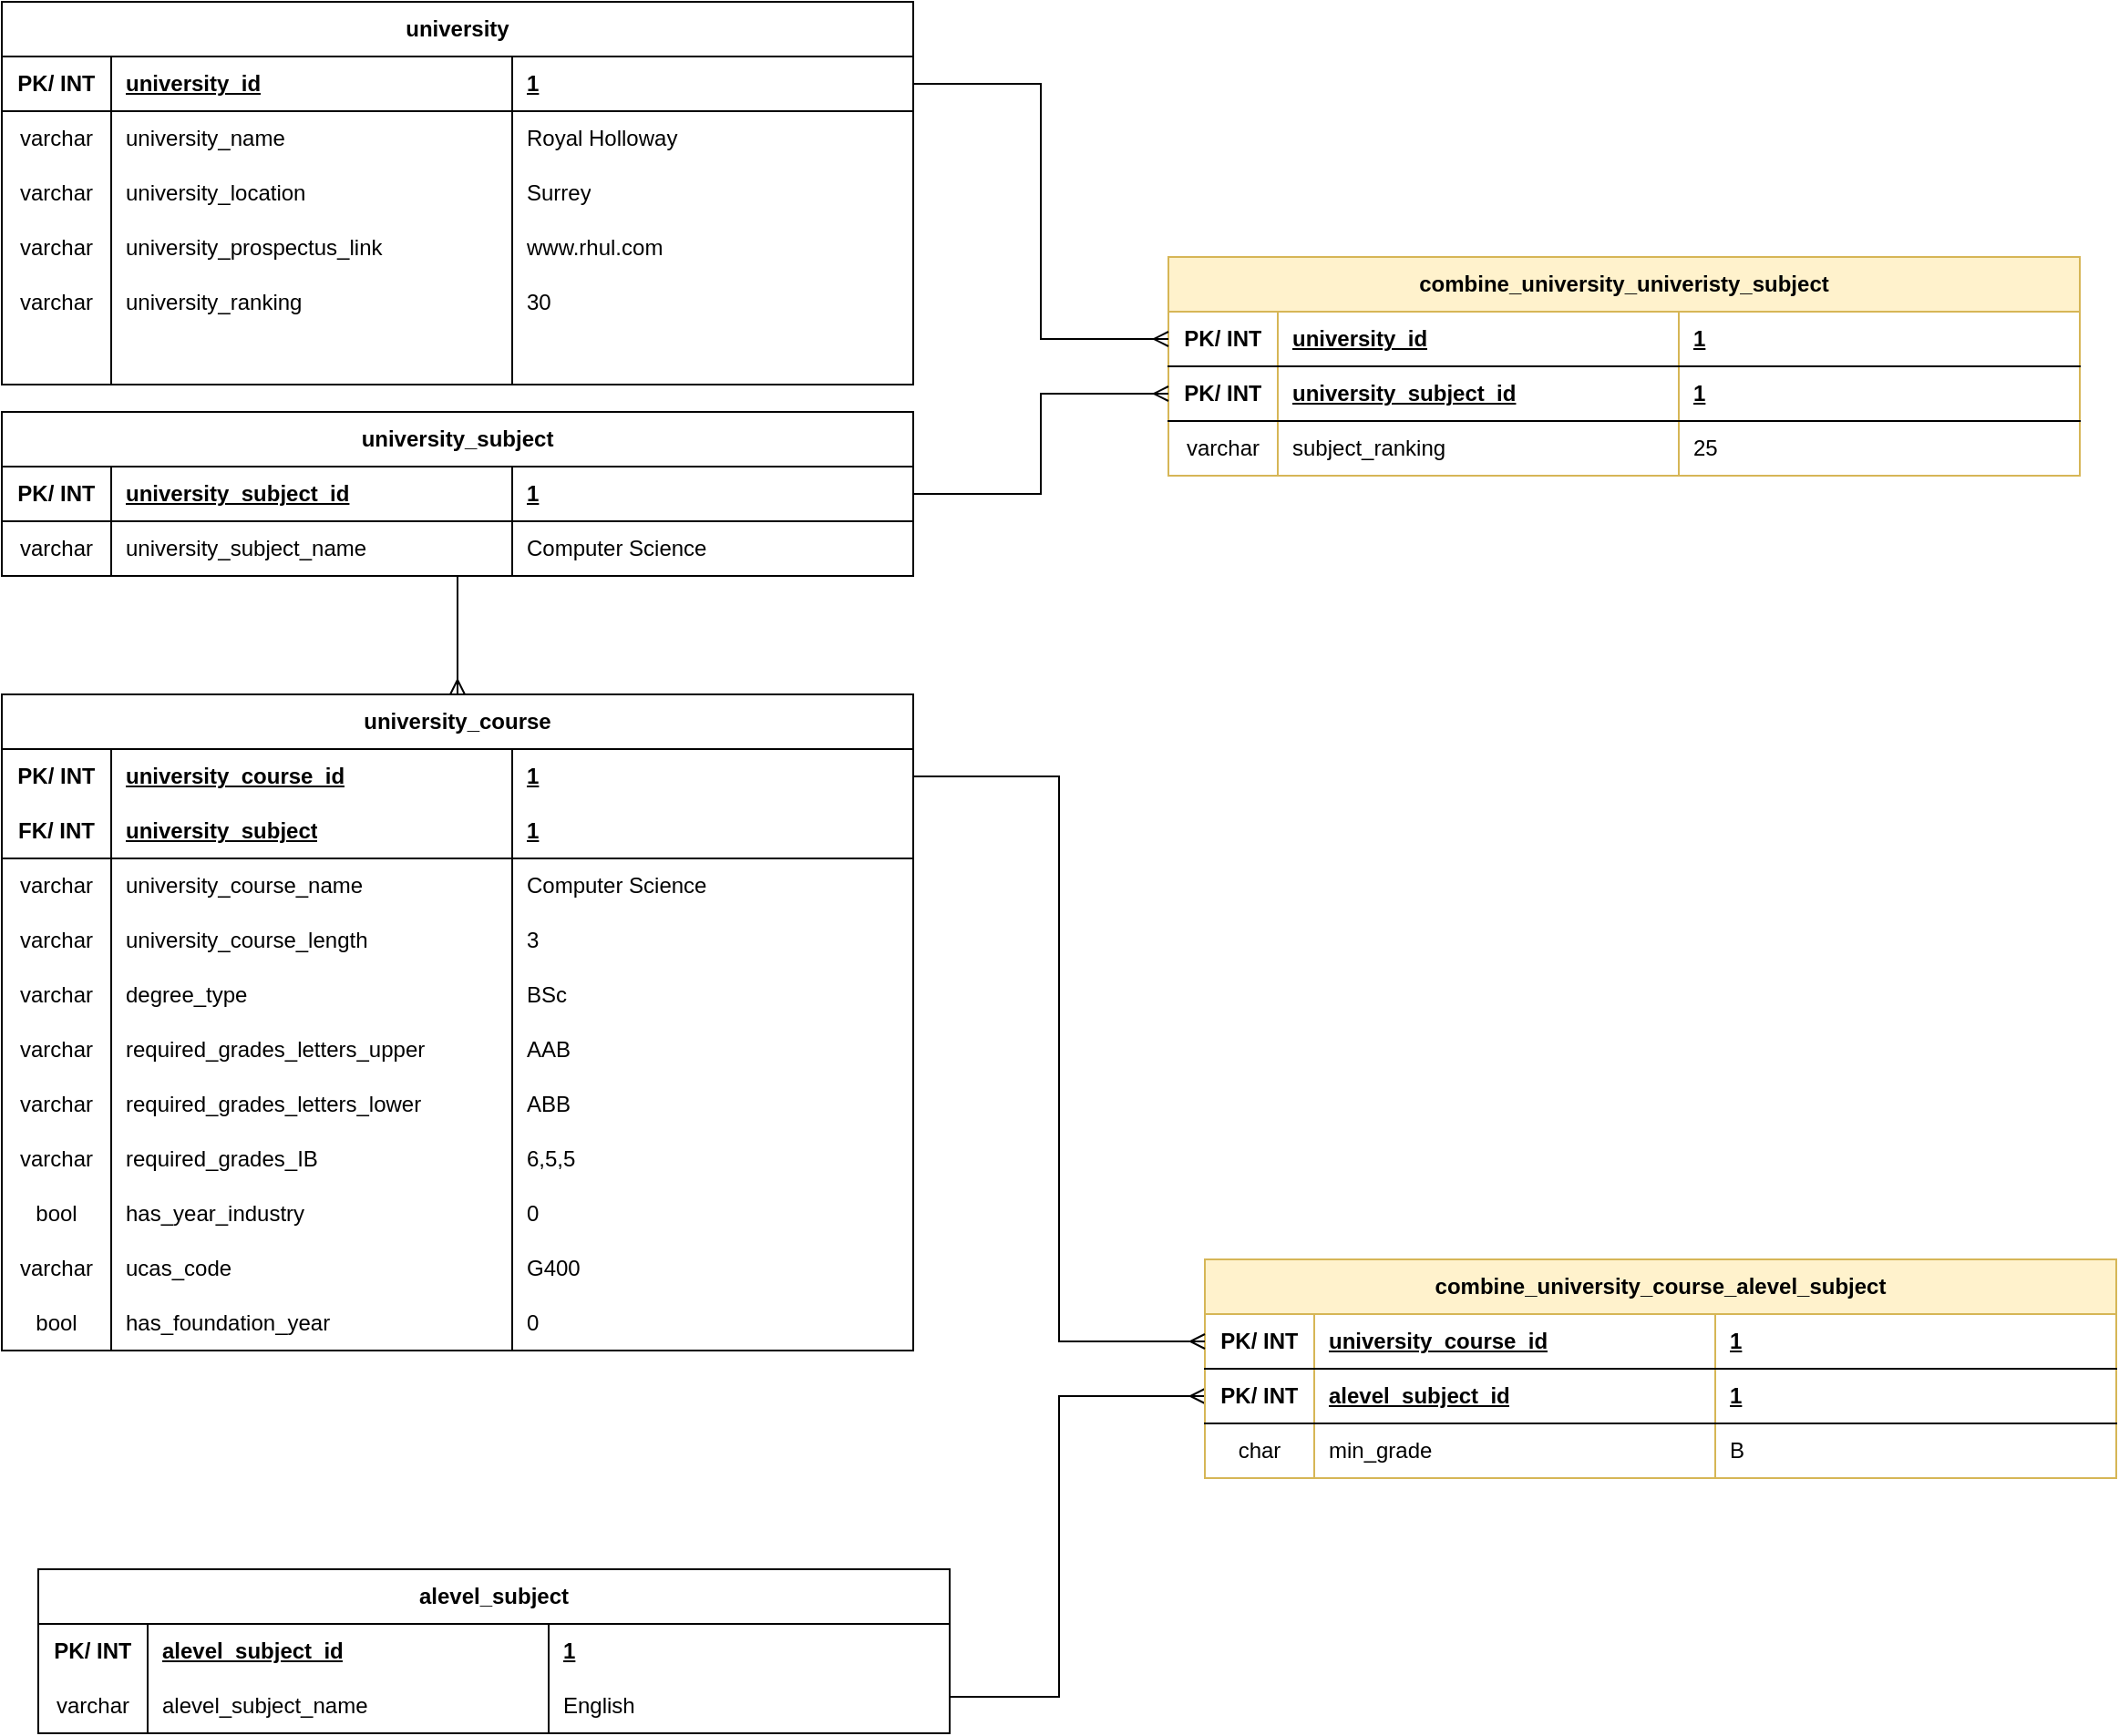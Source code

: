<mxfile version="22.1.5" type="device">
  <diagram id="NCw8GWIrJKOiBaYc2oQc" name="Page-1">
    <mxGraphModel dx="2261" dy="754" grid="1" gridSize="10" guides="1" tooltips="1" connect="1" arrows="1" fold="1" page="1" pageScale="1" pageWidth="827" pageHeight="1169" math="0" shadow="0">
      <root>
        <mxCell id="0" />
        <mxCell id="1" parent="0" />
        <mxCell id="Q75kxT6VUDJnrVXfF_M9-63" value="university_course" style="shape=table;startSize=30;container=1;collapsible=1;childLayout=tableLayout;fixedRows=1;rowLines=0;fontStyle=1;align=center;resizeLast=1;html=1;whiteSpace=wrap;" vertex="1" parent="1">
          <mxGeometry x="-490" y="390" width="500" height="360" as="geometry" />
        </mxCell>
        <mxCell id="Q75kxT6VUDJnrVXfF_M9-64" value="" style="shape=tableRow;horizontal=0;startSize=0;swimlaneHead=0;swimlaneBody=0;fillColor=none;collapsible=0;dropTarget=0;points=[[0,0.5],[1,0.5]];portConstraint=eastwest;top=0;left=0;right=0;bottom=0;html=1;" vertex="1" parent="Q75kxT6VUDJnrVXfF_M9-63">
          <mxGeometry y="30" width="500" height="30" as="geometry" />
        </mxCell>
        <mxCell id="Q75kxT6VUDJnrVXfF_M9-65" value="&lt;div&gt;PK/ INT&lt;/div&gt;" style="shape=partialRectangle;connectable=0;fillColor=none;top=0;left=0;bottom=0;right=0;fontStyle=1;overflow=hidden;html=1;whiteSpace=wrap;" vertex="1" parent="Q75kxT6VUDJnrVXfF_M9-64">
          <mxGeometry width="60" height="30" as="geometry">
            <mxRectangle width="60" height="30" as="alternateBounds" />
          </mxGeometry>
        </mxCell>
        <mxCell id="Q75kxT6VUDJnrVXfF_M9-66" value="university_course_id" style="shape=partialRectangle;connectable=0;fillColor=none;top=0;left=0;bottom=0;right=0;align=left;spacingLeft=6;fontStyle=5;overflow=hidden;html=1;whiteSpace=wrap;" vertex="1" parent="Q75kxT6VUDJnrVXfF_M9-64">
          <mxGeometry x="60" width="220" height="30" as="geometry">
            <mxRectangle width="220" height="30" as="alternateBounds" />
          </mxGeometry>
        </mxCell>
        <mxCell id="Q75kxT6VUDJnrVXfF_M9-112" value="1" style="shape=partialRectangle;connectable=0;fillColor=none;top=0;left=0;bottom=0;right=0;align=left;spacingLeft=6;fontStyle=5;overflow=hidden;html=1;whiteSpace=wrap;" vertex="1" parent="Q75kxT6VUDJnrVXfF_M9-64">
          <mxGeometry x="280" width="220" height="30" as="geometry">
            <mxRectangle width="220" height="30" as="alternateBounds" />
          </mxGeometry>
        </mxCell>
        <mxCell id="Q75kxT6VUDJnrVXfF_M9-67" value="" style="shape=tableRow;horizontal=0;startSize=0;swimlaneHead=0;swimlaneBody=0;fillColor=none;collapsible=0;dropTarget=0;points=[[0,0.5],[1,0.5]];portConstraint=eastwest;top=0;left=0;right=0;bottom=1;html=1;" vertex="1" parent="Q75kxT6VUDJnrVXfF_M9-63">
          <mxGeometry y="60" width="500" height="30" as="geometry" />
        </mxCell>
        <mxCell id="Q75kxT6VUDJnrVXfF_M9-68" value="FK/ INT" style="shape=partialRectangle;connectable=0;fillColor=none;top=0;left=0;bottom=0;right=0;fontStyle=1;overflow=hidden;html=1;whiteSpace=wrap;" vertex="1" parent="Q75kxT6VUDJnrVXfF_M9-67">
          <mxGeometry width="60" height="30" as="geometry">
            <mxRectangle width="60" height="30" as="alternateBounds" />
          </mxGeometry>
        </mxCell>
        <mxCell id="Q75kxT6VUDJnrVXfF_M9-69" value="university_subject" style="shape=partialRectangle;connectable=0;fillColor=none;top=0;left=0;bottom=0;right=0;align=left;spacingLeft=6;fontStyle=5;overflow=hidden;html=1;whiteSpace=wrap;" vertex="1" parent="Q75kxT6VUDJnrVXfF_M9-67">
          <mxGeometry x="60" width="220" height="30" as="geometry">
            <mxRectangle width="220" height="30" as="alternateBounds" />
          </mxGeometry>
        </mxCell>
        <mxCell id="Q75kxT6VUDJnrVXfF_M9-113" value="1" style="shape=partialRectangle;connectable=0;fillColor=none;top=0;left=0;bottom=0;right=0;align=left;spacingLeft=6;fontStyle=5;overflow=hidden;html=1;whiteSpace=wrap;" vertex="1" parent="Q75kxT6VUDJnrVXfF_M9-67">
          <mxGeometry x="280" width="220" height="30" as="geometry">
            <mxRectangle width="220" height="30" as="alternateBounds" />
          </mxGeometry>
        </mxCell>
        <mxCell id="Q75kxT6VUDJnrVXfF_M9-70" value="" style="shape=tableRow;horizontal=0;startSize=0;swimlaneHead=0;swimlaneBody=0;fillColor=none;collapsible=0;dropTarget=0;points=[[0,0.5],[1,0.5]];portConstraint=eastwest;top=0;left=0;right=0;bottom=0;html=1;" vertex="1" parent="Q75kxT6VUDJnrVXfF_M9-63">
          <mxGeometry y="90" width="500" height="30" as="geometry" />
        </mxCell>
        <mxCell id="Q75kxT6VUDJnrVXfF_M9-71" value="&lt;div&gt;varchar&lt;/div&gt;" style="shape=partialRectangle;connectable=0;fillColor=none;top=0;left=0;bottom=0;right=0;editable=1;overflow=hidden;html=1;whiteSpace=wrap;" vertex="1" parent="Q75kxT6VUDJnrVXfF_M9-70">
          <mxGeometry width="60" height="30" as="geometry">
            <mxRectangle width="60" height="30" as="alternateBounds" />
          </mxGeometry>
        </mxCell>
        <mxCell id="Q75kxT6VUDJnrVXfF_M9-72" value="university_course_name" style="shape=partialRectangle;connectable=0;fillColor=none;top=0;left=0;bottom=0;right=0;align=left;spacingLeft=6;overflow=hidden;html=1;whiteSpace=wrap;" vertex="1" parent="Q75kxT6VUDJnrVXfF_M9-70">
          <mxGeometry x="60" width="220" height="30" as="geometry">
            <mxRectangle width="220" height="30" as="alternateBounds" />
          </mxGeometry>
        </mxCell>
        <mxCell id="Q75kxT6VUDJnrVXfF_M9-114" value="Computer Science" style="shape=partialRectangle;connectable=0;fillColor=none;top=0;left=0;bottom=0;right=0;align=left;spacingLeft=6;overflow=hidden;html=1;whiteSpace=wrap;" vertex="1" parent="Q75kxT6VUDJnrVXfF_M9-70">
          <mxGeometry x="280" width="220" height="30" as="geometry">
            <mxRectangle width="220" height="30" as="alternateBounds" />
          </mxGeometry>
        </mxCell>
        <mxCell id="Q75kxT6VUDJnrVXfF_M9-73" value="" style="shape=tableRow;horizontal=0;startSize=0;swimlaneHead=0;swimlaneBody=0;fillColor=none;collapsible=0;dropTarget=0;points=[[0,0.5],[1,0.5]];portConstraint=eastwest;top=0;left=0;right=0;bottom=0;html=1;" vertex="1" parent="Q75kxT6VUDJnrVXfF_M9-63">
          <mxGeometry y="120" width="500" height="30" as="geometry" />
        </mxCell>
        <mxCell id="Q75kxT6VUDJnrVXfF_M9-74" value="varchar" style="shape=partialRectangle;connectable=0;fillColor=none;top=0;left=0;bottom=0;right=0;editable=1;overflow=hidden;html=1;whiteSpace=wrap;" vertex="1" parent="Q75kxT6VUDJnrVXfF_M9-73">
          <mxGeometry width="60" height="30" as="geometry">
            <mxRectangle width="60" height="30" as="alternateBounds" />
          </mxGeometry>
        </mxCell>
        <mxCell id="Q75kxT6VUDJnrVXfF_M9-75" value="university_course_length" style="shape=partialRectangle;connectable=0;fillColor=none;top=0;left=0;bottom=0;right=0;align=left;spacingLeft=6;overflow=hidden;html=1;whiteSpace=wrap;" vertex="1" parent="Q75kxT6VUDJnrVXfF_M9-73">
          <mxGeometry x="60" width="220" height="30" as="geometry">
            <mxRectangle width="220" height="30" as="alternateBounds" />
          </mxGeometry>
        </mxCell>
        <mxCell id="Q75kxT6VUDJnrVXfF_M9-115" value="3" style="shape=partialRectangle;connectable=0;fillColor=none;top=0;left=0;bottom=0;right=0;align=left;spacingLeft=6;overflow=hidden;html=1;whiteSpace=wrap;" vertex="1" parent="Q75kxT6VUDJnrVXfF_M9-73">
          <mxGeometry x="280" width="220" height="30" as="geometry">
            <mxRectangle width="220" height="30" as="alternateBounds" />
          </mxGeometry>
        </mxCell>
        <mxCell id="Q75kxT6VUDJnrVXfF_M9-106" style="shape=tableRow;horizontal=0;startSize=0;swimlaneHead=0;swimlaneBody=0;fillColor=none;collapsible=0;dropTarget=0;points=[[0,0.5],[1,0.5]];portConstraint=eastwest;top=0;left=0;right=0;bottom=0;html=1;" vertex="1" parent="Q75kxT6VUDJnrVXfF_M9-63">
          <mxGeometry y="150" width="500" height="30" as="geometry" />
        </mxCell>
        <mxCell id="Q75kxT6VUDJnrVXfF_M9-107" value="varchar" style="shape=partialRectangle;connectable=0;fillColor=none;top=0;left=0;bottom=0;right=0;editable=1;overflow=hidden;html=1;whiteSpace=wrap;" vertex="1" parent="Q75kxT6VUDJnrVXfF_M9-106">
          <mxGeometry width="60" height="30" as="geometry">
            <mxRectangle width="60" height="30" as="alternateBounds" />
          </mxGeometry>
        </mxCell>
        <mxCell id="Q75kxT6VUDJnrVXfF_M9-108" value="degree_type" style="shape=partialRectangle;connectable=0;fillColor=none;top=0;left=0;bottom=0;right=0;align=left;spacingLeft=6;overflow=hidden;html=1;whiteSpace=wrap;" vertex="1" parent="Q75kxT6VUDJnrVXfF_M9-106">
          <mxGeometry x="60" width="220" height="30" as="geometry">
            <mxRectangle width="220" height="30" as="alternateBounds" />
          </mxGeometry>
        </mxCell>
        <mxCell id="Q75kxT6VUDJnrVXfF_M9-116" value="BSc" style="shape=partialRectangle;connectable=0;fillColor=none;top=0;left=0;bottom=0;right=0;align=left;spacingLeft=6;overflow=hidden;html=1;whiteSpace=wrap;" vertex="1" parent="Q75kxT6VUDJnrVXfF_M9-106">
          <mxGeometry x="280" width="220" height="30" as="geometry">
            <mxRectangle width="220" height="30" as="alternateBounds" />
          </mxGeometry>
        </mxCell>
        <mxCell id="Q75kxT6VUDJnrVXfF_M9-103" style="shape=tableRow;horizontal=0;startSize=0;swimlaneHead=0;swimlaneBody=0;fillColor=none;collapsible=0;dropTarget=0;points=[[0,0.5],[1,0.5]];portConstraint=eastwest;top=0;left=0;right=0;bottom=0;html=1;" vertex="1" parent="Q75kxT6VUDJnrVXfF_M9-63">
          <mxGeometry y="180" width="500" height="30" as="geometry" />
        </mxCell>
        <mxCell id="Q75kxT6VUDJnrVXfF_M9-104" value="varchar" style="shape=partialRectangle;connectable=0;fillColor=none;top=0;left=0;bottom=0;right=0;editable=1;overflow=hidden;html=1;whiteSpace=wrap;" vertex="1" parent="Q75kxT6VUDJnrVXfF_M9-103">
          <mxGeometry width="60" height="30" as="geometry">
            <mxRectangle width="60" height="30" as="alternateBounds" />
          </mxGeometry>
        </mxCell>
        <mxCell id="Q75kxT6VUDJnrVXfF_M9-105" value="required_grades_letters_upper" style="shape=partialRectangle;connectable=0;fillColor=none;top=0;left=0;bottom=0;right=0;align=left;spacingLeft=6;overflow=hidden;html=1;whiteSpace=wrap;" vertex="1" parent="Q75kxT6VUDJnrVXfF_M9-103">
          <mxGeometry x="60" width="220" height="30" as="geometry">
            <mxRectangle width="220" height="30" as="alternateBounds" />
          </mxGeometry>
        </mxCell>
        <mxCell id="Q75kxT6VUDJnrVXfF_M9-117" value="AAB" style="shape=partialRectangle;connectable=0;fillColor=none;top=0;left=0;bottom=0;right=0;align=left;spacingLeft=6;overflow=hidden;html=1;whiteSpace=wrap;" vertex="1" parent="Q75kxT6VUDJnrVXfF_M9-103">
          <mxGeometry x="280" width="220" height="30" as="geometry">
            <mxRectangle width="220" height="30" as="alternateBounds" />
          </mxGeometry>
        </mxCell>
        <mxCell id="Q75kxT6VUDJnrVXfF_M9-100" style="shape=tableRow;horizontal=0;startSize=0;swimlaneHead=0;swimlaneBody=0;fillColor=none;collapsible=0;dropTarget=0;points=[[0,0.5],[1,0.5]];portConstraint=eastwest;top=0;left=0;right=0;bottom=0;html=1;" vertex="1" parent="Q75kxT6VUDJnrVXfF_M9-63">
          <mxGeometry y="210" width="500" height="30" as="geometry" />
        </mxCell>
        <mxCell id="Q75kxT6VUDJnrVXfF_M9-101" value="varchar" style="shape=partialRectangle;connectable=0;fillColor=none;top=0;left=0;bottom=0;right=0;editable=1;overflow=hidden;html=1;whiteSpace=wrap;" vertex="1" parent="Q75kxT6VUDJnrVXfF_M9-100">
          <mxGeometry width="60" height="30" as="geometry">
            <mxRectangle width="60" height="30" as="alternateBounds" />
          </mxGeometry>
        </mxCell>
        <mxCell id="Q75kxT6VUDJnrVXfF_M9-102" value="required_grades_letters_lower" style="shape=partialRectangle;connectable=0;fillColor=none;top=0;left=0;bottom=0;right=0;align=left;spacingLeft=6;overflow=hidden;html=1;whiteSpace=wrap;" vertex="1" parent="Q75kxT6VUDJnrVXfF_M9-100">
          <mxGeometry x="60" width="220" height="30" as="geometry">
            <mxRectangle width="220" height="30" as="alternateBounds" />
          </mxGeometry>
        </mxCell>
        <mxCell id="Q75kxT6VUDJnrVXfF_M9-118" value="ABB" style="shape=partialRectangle;connectable=0;fillColor=none;top=0;left=0;bottom=0;right=0;align=left;spacingLeft=6;overflow=hidden;html=1;whiteSpace=wrap;" vertex="1" parent="Q75kxT6VUDJnrVXfF_M9-100">
          <mxGeometry x="280" width="220" height="30" as="geometry">
            <mxRectangle width="220" height="30" as="alternateBounds" />
          </mxGeometry>
        </mxCell>
        <mxCell id="Q75kxT6VUDJnrVXfF_M9-97" style="shape=tableRow;horizontal=0;startSize=0;swimlaneHead=0;swimlaneBody=0;fillColor=none;collapsible=0;dropTarget=0;points=[[0,0.5],[1,0.5]];portConstraint=eastwest;top=0;left=0;right=0;bottom=0;html=1;" vertex="1" parent="Q75kxT6VUDJnrVXfF_M9-63">
          <mxGeometry y="240" width="500" height="30" as="geometry" />
        </mxCell>
        <mxCell id="Q75kxT6VUDJnrVXfF_M9-98" value="varchar" style="shape=partialRectangle;connectable=0;fillColor=none;top=0;left=0;bottom=0;right=0;editable=1;overflow=hidden;html=1;whiteSpace=wrap;" vertex="1" parent="Q75kxT6VUDJnrVXfF_M9-97">
          <mxGeometry width="60" height="30" as="geometry">
            <mxRectangle width="60" height="30" as="alternateBounds" />
          </mxGeometry>
        </mxCell>
        <mxCell id="Q75kxT6VUDJnrVXfF_M9-99" value="required_grades_IB" style="shape=partialRectangle;connectable=0;fillColor=none;top=0;left=0;bottom=0;right=0;align=left;spacingLeft=6;overflow=hidden;html=1;whiteSpace=wrap;" vertex="1" parent="Q75kxT6VUDJnrVXfF_M9-97">
          <mxGeometry x="60" width="220" height="30" as="geometry">
            <mxRectangle width="220" height="30" as="alternateBounds" />
          </mxGeometry>
        </mxCell>
        <mxCell id="Q75kxT6VUDJnrVXfF_M9-119" value="6,5,5" style="shape=partialRectangle;connectable=0;fillColor=none;top=0;left=0;bottom=0;right=0;align=left;spacingLeft=6;overflow=hidden;html=1;whiteSpace=wrap;" vertex="1" parent="Q75kxT6VUDJnrVXfF_M9-97">
          <mxGeometry x="280" width="220" height="30" as="geometry">
            <mxRectangle width="220" height="30" as="alternateBounds" />
          </mxGeometry>
        </mxCell>
        <mxCell id="Q75kxT6VUDJnrVXfF_M9-94" style="shape=tableRow;horizontal=0;startSize=0;swimlaneHead=0;swimlaneBody=0;fillColor=none;collapsible=0;dropTarget=0;points=[[0,0.5],[1,0.5]];portConstraint=eastwest;top=0;left=0;right=0;bottom=0;html=1;" vertex="1" parent="Q75kxT6VUDJnrVXfF_M9-63">
          <mxGeometry y="270" width="500" height="30" as="geometry" />
        </mxCell>
        <mxCell id="Q75kxT6VUDJnrVXfF_M9-95" value="bool" style="shape=partialRectangle;connectable=0;fillColor=none;top=0;left=0;bottom=0;right=0;editable=1;overflow=hidden;html=1;whiteSpace=wrap;" vertex="1" parent="Q75kxT6VUDJnrVXfF_M9-94">
          <mxGeometry width="60" height="30" as="geometry">
            <mxRectangle width="60" height="30" as="alternateBounds" />
          </mxGeometry>
        </mxCell>
        <mxCell id="Q75kxT6VUDJnrVXfF_M9-96" value="has_year_industry" style="shape=partialRectangle;connectable=0;fillColor=none;top=0;left=0;bottom=0;right=0;align=left;spacingLeft=6;overflow=hidden;html=1;whiteSpace=wrap;" vertex="1" parent="Q75kxT6VUDJnrVXfF_M9-94">
          <mxGeometry x="60" width="220" height="30" as="geometry">
            <mxRectangle width="220" height="30" as="alternateBounds" />
          </mxGeometry>
        </mxCell>
        <mxCell id="Q75kxT6VUDJnrVXfF_M9-120" value="0" style="shape=partialRectangle;connectable=0;fillColor=none;top=0;left=0;bottom=0;right=0;align=left;spacingLeft=6;overflow=hidden;html=1;whiteSpace=wrap;" vertex="1" parent="Q75kxT6VUDJnrVXfF_M9-94">
          <mxGeometry x="280" width="220" height="30" as="geometry">
            <mxRectangle width="220" height="30" as="alternateBounds" />
          </mxGeometry>
        </mxCell>
        <mxCell id="Q75kxT6VUDJnrVXfF_M9-91" style="shape=tableRow;horizontal=0;startSize=0;swimlaneHead=0;swimlaneBody=0;fillColor=none;collapsible=0;dropTarget=0;points=[[0,0.5],[1,0.5]];portConstraint=eastwest;top=0;left=0;right=0;bottom=0;html=1;" vertex="1" parent="Q75kxT6VUDJnrVXfF_M9-63">
          <mxGeometry y="300" width="500" height="30" as="geometry" />
        </mxCell>
        <mxCell id="Q75kxT6VUDJnrVXfF_M9-92" value="varchar" style="shape=partialRectangle;connectable=0;fillColor=none;top=0;left=0;bottom=0;right=0;editable=1;overflow=hidden;html=1;whiteSpace=wrap;" vertex="1" parent="Q75kxT6VUDJnrVXfF_M9-91">
          <mxGeometry width="60" height="30" as="geometry">
            <mxRectangle width="60" height="30" as="alternateBounds" />
          </mxGeometry>
        </mxCell>
        <mxCell id="Q75kxT6VUDJnrVXfF_M9-93" value="ucas_code" style="shape=partialRectangle;connectable=0;fillColor=none;top=0;left=0;bottom=0;right=0;align=left;spacingLeft=6;overflow=hidden;html=1;whiteSpace=wrap;" vertex="1" parent="Q75kxT6VUDJnrVXfF_M9-91">
          <mxGeometry x="60" width="220" height="30" as="geometry">
            <mxRectangle width="220" height="30" as="alternateBounds" />
          </mxGeometry>
        </mxCell>
        <mxCell id="Q75kxT6VUDJnrVXfF_M9-121" value="&lt;div&gt;G400&lt;/div&gt;" style="shape=partialRectangle;connectable=0;fillColor=none;top=0;left=0;bottom=0;right=0;align=left;spacingLeft=6;overflow=hidden;html=1;whiteSpace=wrap;" vertex="1" parent="Q75kxT6VUDJnrVXfF_M9-91">
          <mxGeometry x="280" width="220" height="30" as="geometry">
            <mxRectangle width="220" height="30" as="alternateBounds" />
          </mxGeometry>
        </mxCell>
        <mxCell id="Q75kxT6VUDJnrVXfF_M9-206" style="shape=tableRow;horizontal=0;startSize=0;swimlaneHead=0;swimlaneBody=0;fillColor=none;collapsible=0;dropTarget=0;points=[[0,0.5],[1,0.5]];portConstraint=eastwest;top=0;left=0;right=0;bottom=0;html=1;" vertex="1" parent="Q75kxT6VUDJnrVXfF_M9-63">
          <mxGeometry y="330" width="500" height="30" as="geometry" />
        </mxCell>
        <mxCell id="Q75kxT6VUDJnrVXfF_M9-207" value="bool" style="shape=partialRectangle;connectable=0;fillColor=none;top=0;left=0;bottom=0;right=0;editable=1;overflow=hidden;html=1;whiteSpace=wrap;" vertex="1" parent="Q75kxT6VUDJnrVXfF_M9-206">
          <mxGeometry width="60" height="30" as="geometry">
            <mxRectangle width="60" height="30" as="alternateBounds" />
          </mxGeometry>
        </mxCell>
        <mxCell id="Q75kxT6VUDJnrVXfF_M9-208" value="has_foundation_year" style="shape=partialRectangle;connectable=0;fillColor=none;top=0;left=0;bottom=0;right=0;align=left;spacingLeft=6;overflow=hidden;html=1;whiteSpace=wrap;" vertex="1" parent="Q75kxT6VUDJnrVXfF_M9-206">
          <mxGeometry x="60" width="220" height="30" as="geometry">
            <mxRectangle width="220" height="30" as="alternateBounds" />
          </mxGeometry>
        </mxCell>
        <mxCell id="Q75kxT6VUDJnrVXfF_M9-209" value="0" style="shape=partialRectangle;connectable=0;fillColor=none;top=0;left=0;bottom=0;right=0;align=left;spacingLeft=6;overflow=hidden;html=1;whiteSpace=wrap;" vertex="1" parent="Q75kxT6VUDJnrVXfF_M9-206">
          <mxGeometry x="280" width="220" height="30" as="geometry">
            <mxRectangle width="220" height="30" as="alternateBounds" />
          </mxGeometry>
        </mxCell>
        <mxCell id="Q75kxT6VUDJnrVXfF_M9-292" style="edgeStyle=orthogonalEdgeStyle;rounded=0;orthogonalLoop=1;jettySize=auto;html=1;entryX=0;entryY=0.5;entryDx=0;entryDy=0;endArrow=ERmany;endFill=0;" edge="1" parent="1" source="Q75kxT6VUDJnrVXfF_M9-124" target="Q75kxT6VUDJnrVXfF_M9-283">
          <mxGeometry relative="1" as="geometry">
            <Array as="points">
              <mxPoint x="-210" y="940" />
              <mxPoint x="90" y="940" />
              <mxPoint x="90" y="945" />
            </Array>
          </mxGeometry>
        </mxCell>
        <mxCell id="Q75kxT6VUDJnrVXfF_M9-124" value="alevel_subject" style="shape=table;startSize=30;container=1;collapsible=1;childLayout=tableLayout;fixedRows=1;rowLines=0;fontStyle=1;align=center;resizeLast=1;html=1;whiteSpace=wrap;" vertex="1" parent="1">
          <mxGeometry x="-470" y="870" width="500" height="90" as="geometry" />
        </mxCell>
        <mxCell id="Q75kxT6VUDJnrVXfF_M9-125" value="" style="shape=tableRow;horizontal=0;startSize=0;swimlaneHead=0;swimlaneBody=0;fillColor=none;collapsible=0;dropTarget=0;points=[[0,0.5],[1,0.5]];portConstraint=eastwest;top=0;left=0;right=0;bottom=0;html=1;" vertex="1" parent="Q75kxT6VUDJnrVXfF_M9-124">
          <mxGeometry y="30" width="500" height="30" as="geometry" />
        </mxCell>
        <mxCell id="Q75kxT6VUDJnrVXfF_M9-126" value="&lt;div&gt;PK/ INT&lt;/div&gt;" style="shape=partialRectangle;connectable=0;fillColor=none;top=0;left=0;bottom=0;right=0;fontStyle=1;overflow=hidden;html=1;whiteSpace=wrap;" vertex="1" parent="Q75kxT6VUDJnrVXfF_M9-125">
          <mxGeometry width="60" height="30" as="geometry">
            <mxRectangle width="60" height="30" as="alternateBounds" />
          </mxGeometry>
        </mxCell>
        <mxCell id="Q75kxT6VUDJnrVXfF_M9-127" value="alevel_subject_id" style="shape=partialRectangle;connectable=0;fillColor=none;top=0;left=0;bottom=0;right=0;align=left;spacingLeft=6;fontStyle=5;overflow=hidden;html=1;whiteSpace=wrap;" vertex="1" parent="Q75kxT6VUDJnrVXfF_M9-125">
          <mxGeometry x="60" width="220" height="30" as="geometry">
            <mxRectangle width="220" height="30" as="alternateBounds" />
          </mxGeometry>
        </mxCell>
        <mxCell id="Q75kxT6VUDJnrVXfF_M9-128" value="1" style="shape=partialRectangle;connectable=0;fillColor=none;top=0;left=0;bottom=0;right=0;align=left;spacingLeft=6;fontStyle=5;overflow=hidden;html=1;whiteSpace=wrap;" vertex="1" parent="Q75kxT6VUDJnrVXfF_M9-125">
          <mxGeometry x="280" width="220" height="30" as="geometry">
            <mxRectangle width="220" height="30" as="alternateBounds" />
          </mxGeometry>
        </mxCell>
        <mxCell id="Q75kxT6VUDJnrVXfF_M9-133" value="" style="shape=tableRow;horizontal=0;startSize=0;swimlaneHead=0;swimlaneBody=0;fillColor=none;collapsible=0;dropTarget=0;points=[[0,0.5],[1,0.5]];portConstraint=eastwest;top=0;left=0;right=0;bottom=0;html=1;" vertex="1" parent="Q75kxT6VUDJnrVXfF_M9-124">
          <mxGeometry y="60" width="500" height="30" as="geometry" />
        </mxCell>
        <mxCell id="Q75kxT6VUDJnrVXfF_M9-134" value="&lt;div&gt;varchar&lt;/div&gt;" style="shape=partialRectangle;connectable=0;fillColor=none;top=0;left=0;bottom=0;right=0;editable=1;overflow=hidden;html=1;whiteSpace=wrap;" vertex="1" parent="Q75kxT6VUDJnrVXfF_M9-133">
          <mxGeometry width="60" height="30" as="geometry">
            <mxRectangle width="60" height="30" as="alternateBounds" />
          </mxGeometry>
        </mxCell>
        <mxCell id="Q75kxT6VUDJnrVXfF_M9-135" value="alevel_subject_name" style="shape=partialRectangle;connectable=0;fillColor=none;top=0;left=0;bottom=0;right=0;align=left;spacingLeft=6;overflow=hidden;html=1;whiteSpace=wrap;" vertex="1" parent="Q75kxT6VUDJnrVXfF_M9-133">
          <mxGeometry x="60" width="220" height="30" as="geometry">
            <mxRectangle width="220" height="30" as="alternateBounds" />
          </mxGeometry>
        </mxCell>
        <mxCell id="Q75kxT6VUDJnrVXfF_M9-136" value="English" style="shape=partialRectangle;connectable=0;fillColor=none;top=0;left=0;bottom=0;right=0;align=left;spacingLeft=6;overflow=hidden;html=1;whiteSpace=wrap;" vertex="1" parent="Q75kxT6VUDJnrVXfF_M9-133">
          <mxGeometry x="280" width="220" height="30" as="geometry">
            <mxRectangle width="220" height="30" as="alternateBounds" />
          </mxGeometry>
        </mxCell>
        <mxCell id="Q75kxT6VUDJnrVXfF_M9-295" style="edgeStyle=orthogonalEdgeStyle;rounded=0;orthogonalLoop=1;jettySize=auto;html=1;exitX=0.5;exitY=1;exitDx=0;exitDy=0;entryX=0.5;entryY=0;entryDx=0;entryDy=0;endArrow=ERmany;endFill=0;" edge="1" parent="1" source="Q75kxT6VUDJnrVXfF_M9-165" target="Q75kxT6VUDJnrVXfF_M9-63">
          <mxGeometry relative="1" as="geometry" />
        </mxCell>
        <mxCell id="Q75kxT6VUDJnrVXfF_M9-165" value="university_subject" style="shape=table;startSize=30;container=1;collapsible=1;childLayout=tableLayout;fixedRows=1;rowLines=0;fontStyle=1;align=center;resizeLast=1;html=1;whiteSpace=wrap;" vertex="1" parent="1">
          <mxGeometry x="-490" y="235" width="500" height="90" as="geometry" />
        </mxCell>
        <mxCell id="Q75kxT6VUDJnrVXfF_M9-170" value="" style="shape=tableRow;horizontal=0;startSize=0;swimlaneHead=0;swimlaneBody=0;fillColor=none;collapsible=0;dropTarget=0;points=[[0,0.5],[1,0.5]];portConstraint=eastwest;top=0;left=0;right=0;bottom=1;html=1;" vertex="1" parent="Q75kxT6VUDJnrVXfF_M9-165">
          <mxGeometry y="30" width="500" height="30" as="geometry" />
        </mxCell>
        <mxCell id="Q75kxT6VUDJnrVXfF_M9-171" value="PK/ INT" style="shape=partialRectangle;connectable=0;fillColor=none;top=0;left=0;bottom=0;right=0;fontStyle=1;overflow=hidden;html=1;whiteSpace=wrap;" vertex="1" parent="Q75kxT6VUDJnrVXfF_M9-170">
          <mxGeometry width="60" height="30" as="geometry">
            <mxRectangle width="60" height="30" as="alternateBounds" />
          </mxGeometry>
        </mxCell>
        <mxCell id="Q75kxT6VUDJnrVXfF_M9-172" value="university_subject_id" style="shape=partialRectangle;connectable=0;fillColor=none;top=0;left=0;bottom=0;right=0;align=left;spacingLeft=6;fontStyle=5;overflow=hidden;html=1;whiteSpace=wrap;" vertex="1" parent="Q75kxT6VUDJnrVXfF_M9-170">
          <mxGeometry x="60" width="220" height="30" as="geometry">
            <mxRectangle width="220" height="30" as="alternateBounds" />
          </mxGeometry>
        </mxCell>
        <mxCell id="Q75kxT6VUDJnrVXfF_M9-173" value="1" style="shape=partialRectangle;connectable=0;fillColor=none;top=0;left=0;bottom=0;right=0;align=left;spacingLeft=6;fontStyle=5;overflow=hidden;html=1;whiteSpace=wrap;" vertex="1" parent="Q75kxT6VUDJnrVXfF_M9-170">
          <mxGeometry x="280" width="220" height="30" as="geometry">
            <mxRectangle width="220" height="30" as="alternateBounds" />
          </mxGeometry>
        </mxCell>
        <mxCell id="Q75kxT6VUDJnrVXfF_M9-174" value="" style="shape=tableRow;horizontal=0;startSize=0;swimlaneHead=0;swimlaneBody=0;fillColor=none;collapsible=0;dropTarget=0;points=[[0,0.5],[1,0.5]];portConstraint=eastwest;top=0;left=0;right=0;bottom=0;html=1;" vertex="1" parent="Q75kxT6VUDJnrVXfF_M9-165">
          <mxGeometry y="60" width="500" height="30" as="geometry" />
        </mxCell>
        <mxCell id="Q75kxT6VUDJnrVXfF_M9-175" value="&lt;div&gt;varchar&lt;/div&gt;" style="shape=partialRectangle;connectable=0;fillColor=none;top=0;left=0;bottom=0;right=0;editable=1;overflow=hidden;html=1;whiteSpace=wrap;" vertex="1" parent="Q75kxT6VUDJnrVXfF_M9-174">
          <mxGeometry width="60" height="30" as="geometry">
            <mxRectangle width="60" height="30" as="alternateBounds" />
          </mxGeometry>
        </mxCell>
        <mxCell id="Q75kxT6VUDJnrVXfF_M9-176" value="university_subject_name" style="shape=partialRectangle;connectable=0;fillColor=none;top=0;left=0;bottom=0;right=0;align=left;spacingLeft=6;overflow=hidden;html=1;whiteSpace=wrap;" vertex="1" parent="Q75kxT6VUDJnrVXfF_M9-174">
          <mxGeometry x="60" width="220" height="30" as="geometry">
            <mxRectangle width="220" height="30" as="alternateBounds" />
          </mxGeometry>
        </mxCell>
        <mxCell id="Q75kxT6VUDJnrVXfF_M9-177" value="Computer Science" style="shape=partialRectangle;connectable=0;fillColor=none;top=0;left=0;bottom=0;right=0;align=left;spacingLeft=6;overflow=hidden;html=1;whiteSpace=wrap;" vertex="1" parent="Q75kxT6VUDJnrVXfF_M9-174">
          <mxGeometry x="280" width="220" height="30" as="geometry">
            <mxRectangle width="220" height="30" as="alternateBounds" />
          </mxGeometry>
        </mxCell>
        <mxCell id="Q75kxT6VUDJnrVXfF_M9-210" value="university" style="shape=table;startSize=30;container=1;collapsible=1;childLayout=tableLayout;fixedRows=1;rowLines=0;fontStyle=1;align=center;resizeLast=1;html=1;whiteSpace=wrap;" vertex="1" parent="1">
          <mxGeometry x="-490" y="10" width="500" height="210" as="geometry" />
        </mxCell>
        <mxCell id="Q75kxT6VUDJnrVXfF_M9-211" value="" style="shape=tableRow;horizontal=0;startSize=0;swimlaneHead=0;swimlaneBody=0;fillColor=none;collapsible=0;dropTarget=0;points=[[0,0.5],[1,0.5]];portConstraint=eastwest;top=0;left=0;right=0;bottom=1;html=1;" vertex="1" parent="Q75kxT6VUDJnrVXfF_M9-210">
          <mxGeometry y="30" width="500" height="30" as="geometry" />
        </mxCell>
        <mxCell id="Q75kxT6VUDJnrVXfF_M9-212" value="PK/ INT" style="shape=partialRectangle;connectable=0;fillColor=none;top=0;left=0;bottom=0;right=0;fontStyle=1;overflow=hidden;html=1;whiteSpace=wrap;" vertex="1" parent="Q75kxT6VUDJnrVXfF_M9-211">
          <mxGeometry width="60" height="30" as="geometry">
            <mxRectangle width="60" height="30" as="alternateBounds" />
          </mxGeometry>
        </mxCell>
        <mxCell id="Q75kxT6VUDJnrVXfF_M9-213" value="university_id" style="shape=partialRectangle;connectable=0;fillColor=none;top=0;left=0;bottom=0;right=0;align=left;spacingLeft=6;fontStyle=5;overflow=hidden;html=1;whiteSpace=wrap;" vertex="1" parent="Q75kxT6VUDJnrVXfF_M9-211">
          <mxGeometry x="60" width="220" height="30" as="geometry">
            <mxRectangle width="220" height="30" as="alternateBounds" />
          </mxGeometry>
        </mxCell>
        <mxCell id="Q75kxT6VUDJnrVXfF_M9-214" value="1" style="shape=partialRectangle;connectable=0;fillColor=none;top=0;left=0;bottom=0;right=0;align=left;spacingLeft=6;fontStyle=5;overflow=hidden;html=1;whiteSpace=wrap;" vertex="1" parent="Q75kxT6VUDJnrVXfF_M9-211">
          <mxGeometry x="280" width="220" height="30" as="geometry">
            <mxRectangle width="220" height="30" as="alternateBounds" />
          </mxGeometry>
        </mxCell>
        <mxCell id="Q75kxT6VUDJnrVXfF_M9-215" value="" style="shape=tableRow;horizontal=0;startSize=0;swimlaneHead=0;swimlaneBody=0;fillColor=none;collapsible=0;dropTarget=0;points=[[0,0.5],[1,0.5]];portConstraint=eastwest;top=0;left=0;right=0;bottom=0;html=1;" vertex="1" parent="Q75kxT6VUDJnrVXfF_M9-210">
          <mxGeometry y="60" width="500" height="30" as="geometry" />
        </mxCell>
        <mxCell id="Q75kxT6VUDJnrVXfF_M9-216" value="&lt;div&gt;varchar&lt;/div&gt;" style="shape=partialRectangle;connectable=0;fillColor=none;top=0;left=0;bottom=0;right=0;editable=1;overflow=hidden;html=1;whiteSpace=wrap;" vertex="1" parent="Q75kxT6VUDJnrVXfF_M9-215">
          <mxGeometry width="60" height="30" as="geometry">
            <mxRectangle width="60" height="30" as="alternateBounds" />
          </mxGeometry>
        </mxCell>
        <mxCell id="Q75kxT6VUDJnrVXfF_M9-217" value="university_name" style="shape=partialRectangle;connectable=0;fillColor=none;top=0;left=0;bottom=0;right=0;align=left;spacingLeft=6;overflow=hidden;html=1;whiteSpace=wrap;" vertex="1" parent="Q75kxT6VUDJnrVXfF_M9-215">
          <mxGeometry x="60" width="220" height="30" as="geometry">
            <mxRectangle width="220" height="30" as="alternateBounds" />
          </mxGeometry>
        </mxCell>
        <mxCell id="Q75kxT6VUDJnrVXfF_M9-218" value="Royal Holloway" style="shape=partialRectangle;connectable=0;fillColor=none;top=0;left=0;bottom=0;right=0;align=left;spacingLeft=6;overflow=hidden;html=1;whiteSpace=wrap;" vertex="1" parent="Q75kxT6VUDJnrVXfF_M9-215">
          <mxGeometry x="280" width="220" height="30" as="geometry">
            <mxRectangle width="220" height="30" as="alternateBounds" />
          </mxGeometry>
        </mxCell>
        <mxCell id="Q75kxT6VUDJnrVXfF_M9-231" style="shape=tableRow;horizontal=0;startSize=0;swimlaneHead=0;swimlaneBody=0;fillColor=none;collapsible=0;dropTarget=0;points=[[0,0.5],[1,0.5]];portConstraint=eastwest;top=0;left=0;right=0;bottom=0;html=1;" vertex="1" parent="Q75kxT6VUDJnrVXfF_M9-210">
          <mxGeometry y="90" width="500" height="30" as="geometry" />
        </mxCell>
        <mxCell id="Q75kxT6VUDJnrVXfF_M9-232" value="&lt;div&gt;varchar&lt;/div&gt;" style="shape=partialRectangle;connectable=0;fillColor=none;top=0;left=0;bottom=0;right=0;editable=1;overflow=hidden;html=1;whiteSpace=wrap;" vertex="1" parent="Q75kxT6VUDJnrVXfF_M9-231">
          <mxGeometry width="60" height="30" as="geometry">
            <mxRectangle width="60" height="30" as="alternateBounds" />
          </mxGeometry>
        </mxCell>
        <mxCell id="Q75kxT6VUDJnrVXfF_M9-233" value="university_location" style="shape=partialRectangle;connectable=0;fillColor=none;top=0;left=0;bottom=0;right=0;align=left;spacingLeft=6;overflow=hidden;html=1;whiteSpace=wrap;" vertex="1" parent="Q75kxT6VUDJnrVXfF_M9-231">
          <mxGeometry x="60" width="220" height="30" as="geometry">
            <mxRectangle width="220" height="30" as="alternateBounds" />
          </mxGeometry>
        </mxCell>
        <mxCell id="Q75kxT6VUDJnrVXfF_M9-234" value="Surrey" style="shape=partialRectangle;connectable=0;fillColor=none;top=0;left=0;bottom=0;right=0;align=left;spacingLeft=6;overflow=hidden;html=1;whiteSpace=wrap;" vertex="1" parent="Q75kxT6VUDJnrVXfF_M9-231">
          <mxGeometry x="280" width="220" height="30" as="geometry">
            <mxRectangle width="220" height="30" as="alternateBounds" />
          </mxGeometry>
        </mxCell>
        <mxCell id="Q75kxT6VUDJnrVXfF_M9-227" style="shape=tableRow;horizontal=0;startSize=0;swimlaneHead=0;swimlaneBody=0;fillColor=none;collapsible=0;dropTarget=0;points=[[0,0.5],[1,0.5]];portConstraint=eastwest;top=0;left=0;right=0;bottom=0;html=1;" vertex="1" parent="Q75kxT6VUDJnrVXfF_M9-210">
          <mxGeometry y="120" width="500" height="30" as="geometry" />
        </mxCell>
        <mxCell id="Q75kxT6VUDJnrVXfF_M9-228" value="&lt;div&gt;varchar&lt;/div&gt;" style="shape=partialRectangle;connectable=0;fillColor=none;top=0;left=0;bottom=0;right=0;editable=1;overflow=hidden;html=1;whiteSpace=wrap;" vertex="1" parent="Q75kxT6VUDJnrVXfF_M9-227">
          <mxGeometry width="60" height="30" as="geometry">
            <mxRectangle width="60" height="30" as="alternateBounds" />
          </mxGeometry>
        </mxCell>
        <mxCell id="Q75kxT6VUDJnrVXfF_M9-229" value="university_prospectus_link" style="shape=partialRectangle;connectable=0;fillColor=none;top=0;left=0;bottom=0;right=0;align=left;spacingLeft=6;overflow=hidden;html=1;whiteSpace=wrap;" vertex="1" parent="Q75kxT6VUDJnrVXfF_M9-227">
          <mxGeometry x="60" width="220" height="30" as="geometry">
            <mxRectangle width="220" height="30" as="alternateBounds" />
          </mxGeometry>
        </mxCell>
        <mxCell id="Q75kxT6VUDJnrVXfF_M9-230" value="www.rhul.com" style="shape=partialRectangle;connectable=0;fillColor=none;top=0;left=0;bottom=0;right=0;align=left;spacingLeft=6;overflow=hidden;html=1;whiteSpace=wrap;" vertex="1" parent="Q75kxT6VUDJnrVXfF_M9-227">
          <mxGeometry x="280" width="220" height="30" as="geometry">
            <mxRectangle width="220" height="30" as="alternateBounds" />
          </mxGeometry>
        </mxCell>
        <mxCell id="Q75kxT6VUDJnrVXfF_M9-223" style="shape=tableRow;horizontal=0;startSize=0;swimlaneHead=0;swimlaneBody=0;fillColor=none;collapsible=0;dropTarget=0;points=[[0,0.5],[1,0.5]];portConstraint=eastwest;top=0;left=0;right=0;bottom=0;html=1;" vertex="1" parent="Q75kxT6VUDJnrVXfF_M9-210">
          <mxGeometry y="150" width="500" height="30" as="geometry" />
        </mxCell>
        <mxCell id="Q75kxT6VUDJnrVXfF_M9-224" value="&lt;div&gt;varchar&lt;/div&gt;" style="shape=partialRectangle;connectable=0;fillColor=none;top=0;left=0;bottom=0;right=0;editable=1;overflow=hidden;html=1;whiteSpace=wrap;" vertex="1" parent="Q75kxT6VUDJnrVXfF_M9-223">
          <mxGeometry width="60" height="30" as="geometry">
            <mxRectangle width="60" height="30" as="alternateBounds" />
          </mxGeometry>
        </mxCell>
        <mxCell id="Q75kxT6VUDJnrVXfF_M9-225" value="university_ranking" style="shape=partialRectangle;connectable=0;fillColor=none;top=0;left=0;bottom=0;right=0;align=left;spacingLeft=6;overflow=hidden;html=1;whiteSpace=wrap;" vertex="1" parent="Q75kxT6VUDJnrVXfF_M9-223">
          <mxGeometry x="60" width="220" height="30" as="geometry">
            <mxRectangle width="220" height="30" as="alternateBounds" />
          </mxGeometry>
        </mxCell>
        <mxCell id="Q75kxT6VUDJnrVXfF_M9-226" value="30" style="shape=partialRectangle;connectable=0;fillColor=none;top=0;left=0;bottom=0;right=0;align=left;spacingLeft=6;overflow=hidden;html=1;whiteSpace=wrap;" vertex="1" parent="Q75kxT6VUDJnrVXfF_M9-223">
          <mxGeometry x="280" width="220" height="30" as="geometry">
            <mxRectangle width="220" height="30" as="alternateBounds" />
          </mxGeometry>
        </mxCell>
        <mxCell id="Q75kxT6VUDJnrVXfF_M9-219" style="shape=tableRow;horizontal=0;startSize=0;swimlaneHead=0;swimlaneBody=0;fillColor=none;collapsible=0;dropTarget=0;points=[[0,0.5],[1,0.5]];portConstraint=eastwest;top=0;left=0;right=0;bottom=0;html=1;" vertex="1" parent="Q75kxT6VUDJnrVXfF_M9-210">
          <mxGeometry y="180" width="500" height="30" as="geometry" />
        </mxCell>
        <mxCell id="Q75kxT6VUDJnrVXfF_M9-220" style="shape=partialRectangle;connectable=0;fillColor=none;top=0;left=0;bottom=0;right=0;editable=1;overflow=hidden;html=1;whiteSpace=wrap;" vertex="1" parent="Q75kxT6VUDJnrVXfF_M9-219">
          <mxGeometry width="60" height="30" as="geometry">
            <mxRectangle width="60" height="30" as="alternateBounds" />
          </mxGeometry>
        </mxCell>
        <mxCell id="Q75kxT6VUDJnrVXfF_M9-221" style="shape=partialRectangle;connectable=0;fillColor=none;top=0;left=0;bottom=0;right=0;align=left;spacingLeft=6;overflow=hidden;html=1;whiteSpace=wrap;" vertex="1" parent="Q75kxT6VUDJnrVXfF_M9-219">
          <mxGeometry x="60" width="220" height="30" as="geometry">
            <mxRectangle width="220" height="30" as="alternateBounds" />
          </mxGeometry>
        </mxCell>
        <mxCell id="Q75kxT6VUDJnrVXfF_M9-222" style="shape=partialRectangle;connectable=0;fillColor=none;top=0;left=0;bottom=0;right=0;align=left;spacingLeft=6;overflow=hidden;html=1;whiteSpace=wrap;" vertex="1" parent="Q75kxT6VUDJnrVXfF_M9-219">
          <mxGeometry x="280" width="220" height="30" as="geometry">
            <mxRectangle width="220" height="30" as="alternateBounds" />
          </mxGeometry>
        </mxCell>
        <mxCell id="Q75kxT6VUDJnrVXfF_M9-243" value="combine_university_univeristy_subject" style="shape=table;startSize=30;container=1;collapsible=1;childLayout=tableLayout;fixedRows=1;rowLines=0;fontStyle=1;align=center;resizeLast=1;html=1;whiteSpace=wrap;fillColor=#fff2cc;strokeColor=#d6b656;" vertex="1" parent="1">
          <mxGeometry x="150" y="150" width="500" height="120" as="geometry" />
        </mxCell>
        <mxCell id="Q75kxT6VUDJnrVXfF_M9-244" value="" style="shape=tableRow;horizontal=0;startSize=0;swimlaneHead=0;swimlaneBody=0;fillColor=none;collapsible=0;dropTarget=0;points=[[0,0.5],[1,0.5]];portConstraint=eastwest;top=0;left=0;right=0;bottom=1;html=1;" vertex="1" parent="Q75kxT6VUDJnrVXfF_M9-243">
          <mxGeometry y="30" width="500" height="30" as="geometry" />
        </mxCell>
        <mxCell id="Q75kxT6VUDJnrVXfF_M9-245" value="PK/ INT" style="shape=partialRectangle;connectable=0;fillColor=none;top=0;left=0;bottom=0;right=0;fontStyle=1;overflow=hidden;html=1;whiteSpace=wrap;" vertex="1" parent="Q75kxT6VUDJnrVXfF_M9-244">
          <mxGeometry width="60" height="30" as="geometry">
            <mxRectangle width="60" height="30" as="alternateBounds" />
          </mxGeometry>
        </mxCell>
        <mxCell id="Q75kxT6VUDJnrVXfF_M9-246" value="university_id" style="shape=partialRectangle;connectable=0;fillColor=none;top=0;left=0;bottom=0;right=0;align=left;spacingLeft=6;fontStyle=5;overflow=hidden;html=1;whiteSpace=wrap;" vertex="1" parent="Q75kxT6VUDJnrVXfF_M9-244">
          <mxGeometry x="60" width="220" height="30" as="geometry">
            <mxRectangle width="220" height="30" as="alternateBounds" />
          </mxGeometry>
        </mxCell>
        <mxCell id="Q75kxT6VUDJnrVXfF_M9-247" value="1" style="shape=partialRectangle;connectable=0;fillColor=none;top=0;left=0;bottom=0;right=0;align=left;spacingLeft=6;fontStyle=5;overflow=hidden;html=1;whiteSpace=wrap;" vertex="1" parent="Q75kxT6VUDJnrVXfF_M9-244">
          <mxGeometry x="280" width="220" height="30" as="geometry">
            <mxRectangle width="220" height="30" as="alternateBounds" />
          </mxGeometry>
        </mxCell>
        <mxCell id="Q75kxT6VUDJnrVXfF_M9-268" style="shape=tableRow;horizontal=0;startSize=0;swimlaneHead=0;swimlaneBody=0;fillColor=none;collapsible=0;dropTarget=0;points=[[0,0.5],[1,0.5]];portConstraint=eastwest;top=0;left=0;right=0;bottom=1;html=1;" vertex="1" parent="Q75kxT6VUDJnrVXfF_M9-243">
          <mxGeometry y="60" width="500" height="30" as="geometry" />
        </mxCell>
        <mxCell id="Q75kxT6VUDJnrVXfF_M9-269" value="PK/ INT" style="shape=partialRectangle;connectable=0;fillColor=none;top=0;left=0;bottom=0;right=0;fontStyle=1;overflow=hidden;html=1;whiteSpace=wrap;" vertex="1" parent="Q75kxT6VUDJnrVXfF_M9-268">
          <mxGeometry width="60" height="30" as="geometry">
            <mxRectangle width="60" height="30" as="alternateBounds" />
          </mxGeometry>
        </mxCell>
        <mxCell id="Q75kxT6VUDJnrVXfF_M9-270" value="university_subject_id" style="shape=partialRectangle;connectable=0;fillColor=none;top=0;left=0;bottom=0;right=0;align=left;spacingLeft=6;fontStyle=5;overflow=hidden;html=1;whiteSpace=wrap;" vertex="1" parent="Q75kxT6VUDJnrVXfF_M9-268">
          <mxGeometry x="60" width="220" height="30" as="geometry">
            <mxRectangle width="220" height="30" as="alternateBounds" />
          </mxGeometry>
        </mxCell>
        <mxCell id="Q75kxT6VUDJnrVXfF_M9-271" value="1" style="shape=partialRectangle;connectable=0;fillColor=none;top=0;left=0;bottom=0;right=0;align=left;spacingLeft=6;fontStyle=5;overflow=hidden;html=1;whiteSpace=wrap;" vertex="1" parent="Q75kxT6VUDJnrVXfF_M9-268">
          <mxGeometry x="280" width="220" height="30" as="geometry">
            <mxRectangle width="220" height="30" as="alternateBounds" />
          </mxGeometry>
        </mxCell>
        <mxCell id="Q75kxT6VUDJnrVXfF_M9-248" value="" style="shape=tableRow;horizontal=0;startSize=0;swimlaneHead=0;swimlaneBody=0;fillColor=none;collapsible=0;dropTarget=0;points=[[0,0.5],[1,0.5]];portConstraint=eastwest;top=0;left=0;right=0;bottom=0;html=1;" vertex="1" parent="Q75kxT6VUDJnrVXfF_M9-243">
          <mxGeometry y="90" width="500" height="30" as="geometry" />
        </mxCell>
        <mxCell id="Q75kxT6VUDJnrVXfF_M9-249" value="&lt;div&gt;varchar&lt;/div&gt;" style="shape=partialRectangle;connectable=0;fillColor=none;top=0;left=0;bottom=0;right=0;editable=1;overflow=hidden;html=1;whiteSpace=wrap;" vertex="1" parent="Q75kxT6VUDJnrVXfF_M9-248">
          <mxGeometry width="60" height="30" as="geometry">
            <mxRectangle width="60" height="30" as="alternateBounds" />
          </mxGeometry>
        </mxCell>
        <mxCell id="Q75kxT6VUDJnrVXfF_M9-250" value="subject_ranking" style="shape=partialRectangle;connectable=0;fillColor=none;top=0;left=0;bottom=0;right=0;align=left;spacingLeft=6;overflow=hidden;html=1;whiteSpace=wrap;" vertex="1" parent="Q75kxT6VUDJnrVXfF_M9-248">
          <mxGeometry x="60" width="220" height="30" as="geometry">
            <mxRectangle width="220" height="30" as="alternateBounds" />
          </mxGeometry>
        </mxCell>
        <mxCell id="Q75kxT6VUDJnrVXfF_M9-251" value="25" style="shape=partialRectangle;connectable=0;fillColor=none;top=0;left=0;bottom=0;right=0;align=left;spacingLeft=6;overflow=hidden;html=1;whiteSpace=wrap;" vertex="1" parent="Q75kxT6VUDJnrVXfF_M9-248">
          <mxGeometry x="280" width="220" height="30" as="geometry">
            <mxRectangle width="220" height="30" as="alternateBounds" />
          </mxGeometry>
        </mxCell>
        <mxCell id="Q75kxT6VUDJnrVXfF_M9-276" style="edgeStyle=orthogonalEdgeStyle;rounded=0;orthogonalLoop=1;jettySize=auto;html=1;entryX=0;entryY=0.5;entryDx=0;entryDy=0;endArrow=ERmany;endFill=0;" edge="1" parent="1" source="Q75kxT6VUDJnrVXfF_M9-211" target="Q75kxT6VUDJnrVXfF_M9-244">
          <mxGeometry relative="1" as="geometry" />
        </mxCell>
        <mxCell id="Q75kxT6VUDJnrVXfF_M9-277" style="edgeStyle=orthogonalEdgeStyle;rounded=0;orthogonalLoop=1;jettySize=auto;html=1;entryX=0;entryY=0.5;entryDx=0;entryDy=0;endArrow=ERmany;endFill=0;" edge="1" parent="1" source="Q75kxT6VUDJnrVXfF_M9-170" target="Q75kxT6VUDJnrVXfF_M9-268">
          <mxGeometry relative="1" as="geometry" />
        </mxCell>
        <mxCell id="Q75kxT6VUDJnrVXfF_M9-278" value="combine_university_course_alevel_subject" style="shape=table;startSize=30;container=1;collapsible=1;childLayout=tableLayout;fixedRows=1;rowLines=0;fontStyle=1;align=center;resizeLast=1;html=1;whiteSpace=wrap;fillColor=#fff2cc;strokeColor=#d6b656;" vertex="1" parent="1">
          <mxGeometry x="170" y="700" width="500" height="120" as="geometry" />
        </mxCell>
        <mxCell id="Q75kxT6VUDJnrVXfF_M9-279" value="" style="shape=tableRow;horizontal=0;startSize=0;swimlaneHead=0;swimlaneBody=0;fillColor=none;collapsible=0;dropTarget=0;points=[[0,0.5],[1,0.5]];portConstraint=eastwest;top=0;left=0;right=0;bottom=1;html=1;" vertex="1" parent="Q75kxT6VUDJnrVXfF_M9-278">
          <mxGeometry y="30" width="500" height="30" as="geometry" />
        </mxCell>
        <mxCell id="Q75kxT6VUDJnrVXfF_M9-280" value="PK/ INT" style="shape=partialRectangle;connectable=0;fillColor=none;top=0;left=0;bottom=0;right=0;fontStyle=1;overflow=hidden;html=1;whiteSpace=wrap;" vertex="1" parent="Q75kxT6VUDJnrVXfF_M9-279">
          <mxGeometry width="60" height="30" as="geometry">
            <mxRectangle width="60" height="30" as="alternateBounds" />
          </mxGeometry>
        </mxCell>
        <mxCell id="Q75kxT6VUDJnrVXfF_M9-281" value="university_course_id" style="shape=partialRectangle;connectable=0;fillColor=none;top=0;left=0;bottom=0;right=0;align=left;spacingLeft=6;fontStyle=5;overflow=hidden;html=1;whiteSpace=wrap;" vertex="1" parent="Q75kxT6VUDJnrVXfF_M9-279">
          <mxGeometry x="60" width="220" height="30" as="geometry">
            <mxRectangle width="220" height="30" as="alternateBounds" />
          </mxGeometry>
        </mxCell>
        <mxCell id="Q75kxT6VUDJnrVXfF_M9-282" value="1" style="shape=partialRectangle;connectable=0;fillColor=none;top=0;left=0;bottom=0;right=0;align=left;spacingLeft=6;fontStyle=5;overflow=hidden;html=1;whiteSpace=wrap;" vertex="1" parent="Q75kxT6VUDJnrVXfF_M9-279">
          <mxGeometry x="280" width="220" height="30" as="geometry">
            <mxRectangle width="220" height="30" as="alternateBounds" />
          </mxGeometry>
        </mxCell>
        <mxCell id="Q75kxT6VUDJnrVXfF_M9-283" style="shape=tableRow;horizontal=0;startSize=0;swimlaneHead=0;swimlaneBody=0;fillColor=none;collapsible=0;dropTarget=0;points=[[0,0.5],[1,0.5]];portConstraint=eastwest;top=0;left=0;right=0;bottom=1;html=1;" vertex="1" parent="Q75kxT6VUDJnrVXfF_M9-278">
          <mxGeometry y="60" width="500" height="30" as="geometry" />
        </mxCell>
        <mxCell id="Q75kxT6VUDJnrVXfF_M9-284" value="PK/ INT" style="shape=partialRectangle;connectable=0;fillColor=none;top=0;left=0;bottom=0;right=0;fontStyle=1;overflow=hidden;html=1;whiteSpace=wrap;" vertex="1" parent="Q75kxT6VUDJnrVXfF_M9-283">
          <mxGeometry width="60" height="30" as="geometry">
            <mxRectangle width="60" height="30" as="alternateBounds" />
          </mxGeometry>
        </mxCell>
        <mxCell id="Q75kxT6VUDJnrVXfF_M9-285" value="alevel_subject_id" style="shape=partialRectangle;connectable=0;fillColor=none;top=0;left=0;bottom=0;right=0;align=left;spacingLeft=6;fontStyle=5;overflow=hidden;html=1;whiteSpace=wrap;" vertex="1" parent="Q75kxT6VUDJnrVXfF_M9-283">
          <mxGeometry x="60" width="220" height="30" as="geometry">
            <mxRectangle width="220" height="30" as="alternateBounds" />
          </mxGeometry>
        </mxCell>
        <mxCell id="Q75kxT6VUDJnrVXfF_M9-286" value="1" style="shape=partialRectangle;connectable=0;fillColor=none;top=0;left=0;bottom=0;right=0;align=left;spacingLeft=6;fontStyle=5;overflow=hidden;html=1;whiteSpace=wrap;" vertex="1" parent="Q75kxT6VUDJnrVXfF_M9-283">
          <mxGeometry x="280" width="220" height="30" as="geometry">
            <mxRectangle width="220" height="30" as="alternateBounds" />
          </mxGeometry>
        </mxCell>
        <mxCell id="Q75kxT6VUDJnrVXfF_M9-287" value="" style="shape=tableRow;horizontal=0;startSize=0;swimlaneHead=0;swimlaneBody=0;fillColor=none;collapsible=0;dropTarget=0;points=[[0,0.5],[1,0.5]];portConstraint=eastwest;top=0;left=0;right=0;bottom=0;html=1;" vertex="1" parent="Q75kxT6VUDJnrVXfF_M9-278">
          <mxGeometry y="90" width="500" height="30" as="geometry" />
        </mxCell>
        <mxCell id="Q75kxT6VUDJnrVXfF_M9-288" value="char" style="shape=partialRectangle;connectable=0;fillColor=none;top=0;left=0;bottom=0;right=0;editable=1;overflow=hidden;html=1;whiteSpace=wrap;" vertex="1" parent="Q75kxT6VUDJnrVXfF_M9-287">
          <mxGeometry width="60" height="30" as="geometry">
            <mxRectangle width="60" height="30" as="alternateBounds" />
          </mxGeometry>
        </mxCell>
        <mxCell id="Q75kxT6VUDJnrVXfF_M9-289" value="min_grade" style="shape=partialRectangle;connectable=0;fillColor=none;top=0;left=0;bottom=0;right=0;align=left;spacingLeft=6;overflow=hidden;html=1;whiteSpace=wrap;" vertex="1" parent="Q75kxT6VUDJnrVXfF_M9-287">
          <mxGeometry x="60" width="220" height="30" as="geometry">
            <mxRectangle width="220" height="30" as="alternateBounds" />
          </mxGeometry>
        </mxCell>
        <mxCell id="Q75kxT6VUDJnrVXfF_M9-290" value="B" style="shape=partialRectangle;connectable=0;fillColor=none;top=0;left=0;bottom=0;right=0;align=left;spacingLeft=6;overflow=hidden;html=1;whiteSpace=wrap;" vertex="1" parent="Q75kxT6VUDJnrVXfF_M9-287">
          <mxGeometry x="280" width="220" height="30" as="geometry">
            <mxRectangle width="220" height="30" as="alternateBounds" />
          </mxGeometry>
        </mxCell>
        <mxCell id="Q75kxT6VUDJnrVXfF_M9-291" style="edgeStyle=orthogonalEdgeStyle;rounded=0;orthogonalLoop=1;jettySize=auto;html=1;entryX=0;entryY=0.5;entryDx=0;entryDy=0;endArrow=ERmany;endFill=0;" edge="1" parent="1" source="Q75kxT6VUDJnrVXfF_M9-64" target="Q75kxT6VUDJnrVXfF_M9-279">
          <mxGeometry relative="1" as="geometry" />
        </mxCell>
      </root>
    </mxGraphModel>
  </diagram>
</mxfile>

